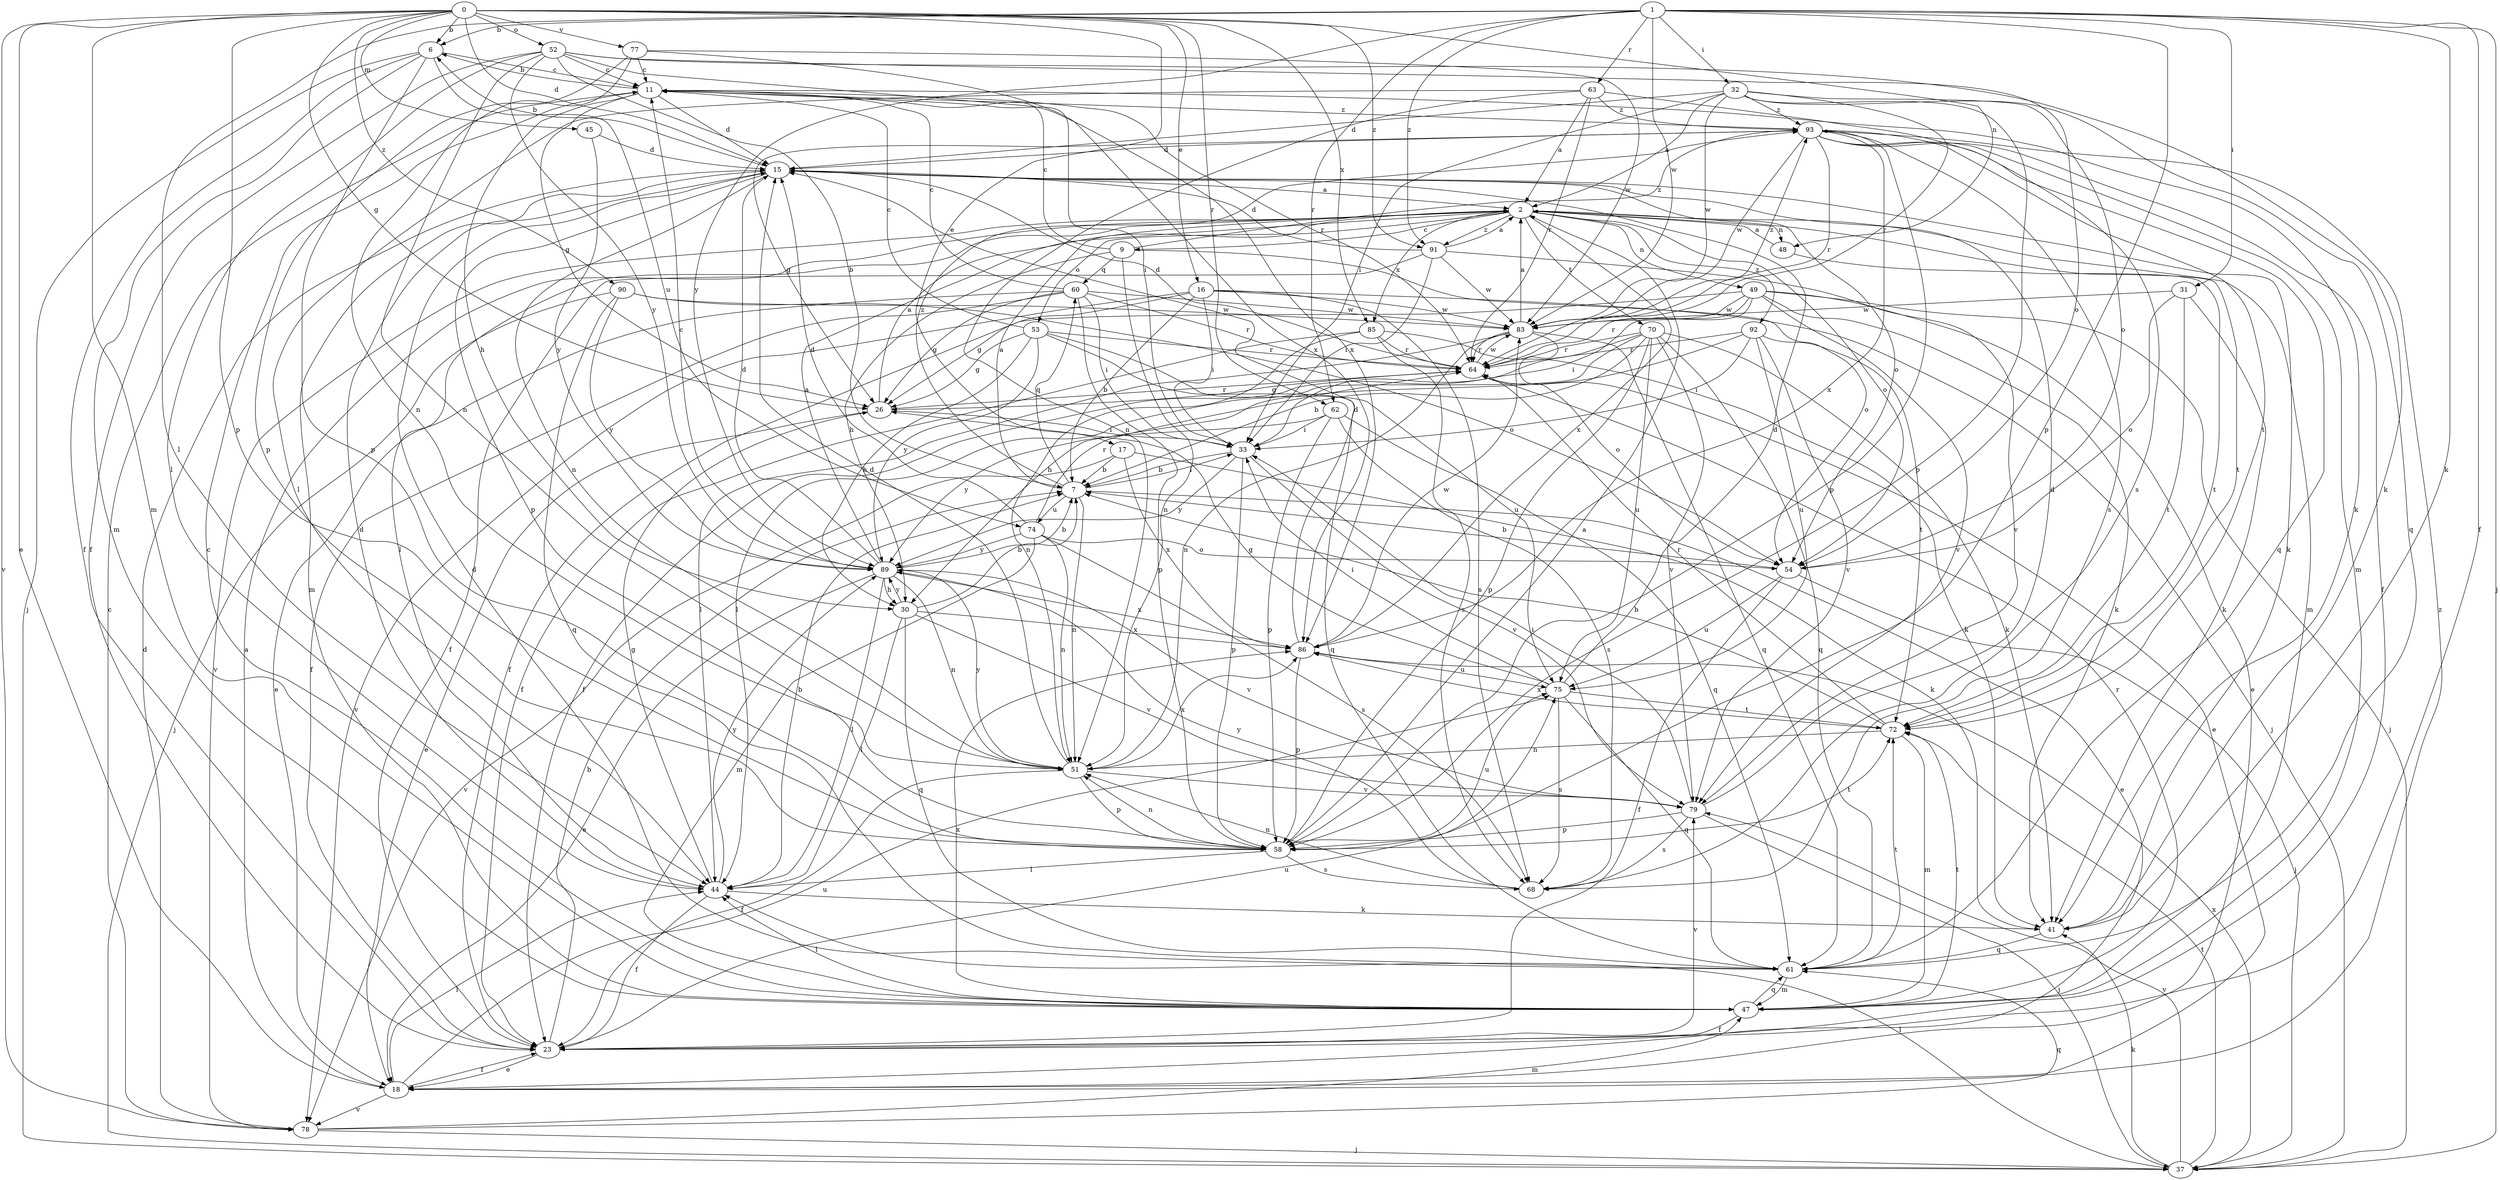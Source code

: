 strict digraph  {
0;
1;
2;
6;
7;
9;
11;
15;
16;
17;
18;
23;
26;
30;
31;
32;
33;
37;
41;
44;
45;
47;
48;
49;
51;
52;
53;
54;
58;
60;
61;
62;
63;
64;
68;
70;
72;
74;
75;
77;
78;
79;
83;
85;
86;
89;
90;
91;
92;
93;
0 -> 6  [label=b];
0 -> 15  [label=d];
0 -> 16  [label=e];
0 -> 17  [label=e];
0 -> 18  [label=e];
0 -> 26  [label=g];
0 -> 45  [label=m];
0 -> 47  [label=m];
0 -> 48  [label=n];
0 -> 52  [label=o];
0 -> 58  [label=p];
0 -> 62  [label=r];
0 -> 77  [label=v];
0 -> 78  [label=v];
0 -> 85  [label=x];
0 -> 90  [label=z];
0 -> 91  [label=z];
1 -> 6  [label=b];
1 -> 23  [label=f];
1 -> 31  [label=i];
1 -> 32  [label=i];
1 -> 37  [label=j];
1 -> 41  [label=k];
1 -> 44  [label=l];
1 -> 58  [label=p];
1 -> 62  [label=r];
1 -> 63  [label=r];
1 -> 83  [label=w];
1 -> 89  [label=y];
1 -> 91  [label=z];
2 -> 9  [label=c];
2 -> 44  [label=l];
2 -> 47  [label=m];
2 -> 48  [label=n];
2 -> 49  [label=n];
2 -> 53  [label=o];
2 -> 54  [label=o];
2 -> 70  [label=t];
2 -> 72  [label=t];
2 -> 78  [label=v];
2 -> 85  [label=x];
2 -> 86  [label=x];
2 -> 91  [label=z];
2 -> 92  [label=z];
6 -> 11  [label=c];
6 -> 23  [label=f];
6 -> 37  [label=j];
6 -> 47  [label=m];
6 -> 58  [label=p];
6 -> 74  [label=u];
7 -> 2  [label=a];
7 -> 18  [label=e];
7 -> 33  [label=i];
7 -> 51  [label=n];
7 -> 60  [label=q];
7 -> 74  [label=u];
7 -> 93  [label=z];
9 -> 11  [label=c];
9 -> 30  [label=h];
9 -> 51  [label=n];
9 -> 54  [label=o];
9 -> 60  [label=q];
9 -> 93  [label=z];
11 -> 6  [label=b];
11 -> 15  [label=d];
11 -> 26  [label=g];
11 -> 30  [label=h];
11 -> 33  [label=i];
11 -> 41  [label=k];
11 -> 64  [label=r];
11 -> 93  [label=z];
15 -> 2  [label=a];
15 -> 6  [label=b];
15 -> 41  [label=k];
15 -> 47  [label=m];
15 -> 51  [label=n];
15 -> 54  [label=o];
15 -> 58  [label=p];
16 -> 7  [label=b];
16 -> 26  [label=g];
16 -> 33  [label=i];
16 -> 37  [label=j];
16 -> 68  [label=s];
16 -> 78  [label=v];
16 -> 83  [label=w];
17 -> 7  [label=b];
17 -> 41  [label=k];
17 -> 78  [label=v];
17 -> 86  [label=x];
18 -> 2  [label=a];
18 -> 23  [label=f];
18 -> 44  [label=l];
18 -> 75  [label=u];
18 -> 78  [label=v];
18 -> 93  [label=z];
23 -> 7  [label=b];
23 -> 18  [label=e];
23 -> 75  [label=u];
23 -> 79  [label=v];
26 -> 2  [label=a];
26 -> 18  [label=e];
26 -> 33  [label=i];
26 -> 64  [label=r];
30 -> 7  [label=b];
30 -> 44  [label=l];
30 -> 61  [label=q];
30 -> 79  [label=v];
30 -> 86  [label=x];
30 -> 89  [label=y];
31 -> 41  [label=k];
31 -> 54  [label=o];
31 -> 72  [label=t];
31 -> 83  [label=w];
32 -> 2  [label=a];
32 -> 15  [label=d];
32 -> 33  [label=i];
32 -> 54  [label=o];
32 -> 58  [label=p];
32 -> 61  [label=q];
32 -> 64  [label=r];
32 -> 83  [label=w];
32 -> 93  [label=z];
33 -> 7  [label=b];
33 -> 58  [label=p];
33 -> 79  [label=v];
33 -> 89  [label=y];
37 -> 41  [label=k];
37 -> 44  [label=l];
37 -> 72  [label=t];
37 -> 79  [label=v];
37 -> 86  [label=x];
41 -> 61  [label=q];
44 -> 7  [label=b];
44 -> 15  [label=d];
44 -> 23  [label=f];
44 -> 26  [label=g];
44 -> 41  [label=k];
44 -> 89  [label=y];
45 -> 15  [label=d];
45 -> 89  [label=y];
47 -> 11  [label=c];
47 -> 23  [label=f];
47 -> 44  [label=l];
47 -> 61  [label=q];
47 -> 64  [label=r];
47 -> 72  [label=t];
47 -> 86  [label=x];
48 -> 2  [label=a];
48 -> 72  [label=t];
49 -> 18  [label=e];
49 -> 23  [label=f];
49 -> 33  [label=i];
49 -> 37  [label=j];
49 -> 41  [label=k];
49 -> 64  [label=r];
49 -> 79  [label=v];
49 -> 83  [label=w];
51 -> 15  [label=d];
51 -> 23  [label=f];
51 -> 58  [label=p];
51 -> 79  [label=v];
51 -> 86  [label=x];
51 -> 89  [label=y];
52 -> 7  [label=b];
52 -> 11  [label=c];
52 -> 23  [label=f];
52 -> 41  [label=k];
52 -> 44  [label=l];
52 -> 51  [label=n];
52 -> 54  [label=o];
52 -> 86  [label=x];
52 -> 89  [label=y];
53 -> 11  [label=c];
53 -> 26  [label=g];
53 -> 30  [label=h];
53 -> 61  [label=q];
53 -> 64  [label=r];
53 -> 75  [label=u];
53 -> 89  [label=y];
54 -> 7  [label=b];
54 -> 23  [label=f];
54 -> 37  [label=j];
54 -> 75  [label=u];
58 -> 2  [label=a];
58 -> 44  [label=l];
58 -> 51  [label=n];
58 -> 68  [label=s];
58 -> 72  [label=t];
58 -> 75  [label=u];
60 -> 11  [label=c];
60 -> 18  [label=e];
60 -> 23  [label=f];
60 -> 26  [label=g];
60 -> 33  [label=i];
60 -> 58  [label=p];
60 -> 64  [label=r];
60 -> 83  [label=w];
61 -> 15  [label=d];
61 -> 47  [label=m];
61 -> 72  [label=t];
62 -> 33  [label=i];
62 -> 58  [label=p];
62 -> 61  [label=q];
62 -> 68  [label=s];
62 -> 89  [label=y];
63 -> 2  [label=a];
63 -> 44  [label=l];
63 -> 51  [label=n];
63 -> 64  [label=r];
63 -> 68  [label=s];
63 -> 93  [label=z];
64 -> 15  [label=d];
64 -> 18  [label=e];
64 -> 26  [label=g];
64 -> 83  [label=w];
68 -> 51  [label=n];
68 -> 89  [label=y];
70 -> 7  [label=b];
70 -> 23  [label=f];
70 -> 41  [label=k];
70 -> 44  [label=l];
70 -> 58  [label=p];
70 -> 61  [label=q];
70 -> 64  [label=r];
70 -> 75  [label=u];
70 -> 79  [label=v];
72 -> 7  [label=b];
72 -> 47  [label=m];
72 -> 51  [label=n];
72 -> 64  [label=r];
72 -> 86  [label=x];
74 -> 15  [label=d];
74 -> 47  [label=m];
74 -> 51  [label=n];
74 -> 54  [label=o];
74 -> 64  [label=r];
74 -> 68  [label=s];
74 -> 89  [label=y];
75 -> 15  [label=d];
75 -> 26  [label=g];
75 -> 33  [label=i];
75 -> 61  [label=q];
75 -> 68  [label=s];
75 -> 72  [label=t];
77 -> 11  [label=c];
77 -> 51  [label=n];
77 -> 58  [label=p];
77 -> 83  [label=w];
77 -> 86  [label=x];
78 -> 11  [label=c];
78 -> 15  [label=d];
78 -> 37  [label=j];
78 -> 47  [label=m];
78 -> 61  [label=q];
79 -> 15  [label=d];
79 -> 33  [label=i];
79 -> 37  [label=j];
79 -> 58  [label=p];
79 -> 68  [label=s];
83 -> 2  [label=a];
83 -> 44  [label=l];
83 -> 51  [label=n];
83 -> 54  [label=o];
83 -> 61  [label=q];
83 -> 64  [label=r];
83 -> 93  [label=z];
85 -> 23  [label=f];
85 -> 41  [label=k];
85 -> 51  [label=n];
85 -> 64  [label=r];
85 -> 68  [label=s];
86 -> 15  [label=d];
86 -> 58  [label=p];
86 -> 75  [label=u];
86 -> 83  [label=w];
89 -> 2  [label=a];
89 -> 7  [label=b];
89 -> 11  [label=c];
89 -> 15  [label=d];
89 -> 18  [label=e];
89 -> 30  [label=h];
89 -> 44  [label=l];
89 -> 51  [label=n];
89 -> 79  [label=v];
89 -> 86  [label=x];
90 -> 37  [label=j];
90 -> 54  [label=o];
90 -> 61  [label=q];
90 -> 83  [label=w];
90 -> 89  [label=y];
91 -> 2  [label=a];
91 -> 15  [label=d];
91 -> 23  [label=f];
91 -> 33  [label=i];
91 -> 79  [label=v];
91 -> 83  [label=w];
92 -> 30  [label=h];
92 -> 33  [label=i];
92 -> 64  [label=r];
92 -> 72  [label=t];
92 -> 75  [label=u];
92 -> 79  [label=v];
93 -> 15  [label=d];
93 -> 23  [label=f];
93 -> 26  [label=g];
93 -> 47  [label=m];
93 -> 58  [label=p];
93 -> 61  [label=q];
93 -> 64  [label=r];
93 -> 68  [label=s];
93 -> 72  [label=t];
93 -> 83  [label=w];
93 -> 86  [label=x];
}
